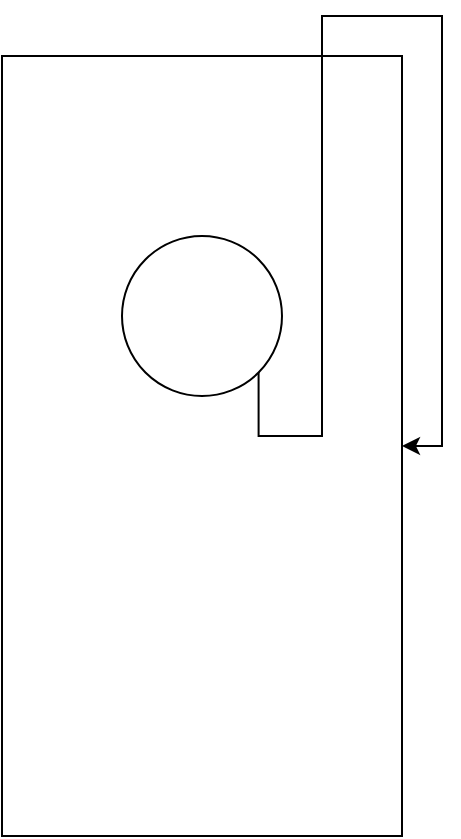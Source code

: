 <mxfile version="13.4.6" type="github">
  <diagram id="fN95R_qxdPgZGuLcbn3K" name="Page-1">
    <mxGraphModel dx="2062" dy="1073" grid="1" gridSize="10" guides="1" tooltips="1" connect="1" arrows="1" fold="1" page="1" pageScale="1" pageWidth="827" pageHeight="1169" math="0" shadow="0">
      <root>
        <mxCell id="0" />
        <mxCell id="1" parent="0" />
        <mxCell id="bfHOxQSPSQWyWsEYBZh5-1" value="" style="rounded=0;whiteSpace=wrap;html=1;" vertex="1" parent="1">
          <mxGeometry x="340" y="270" width="200" height="390" as="geometry" />
        </mxCell>
        <mxCell id="bfHOxQSPSQWyWsEYBZh5-3" style="edgeStyle=orthogonalEdgeStyle;rounded=0;orthogonalLoop=1;jettySize=auto;html=1;exitX=1;exitY=0;exitDx=0;exitDy=0;entryX=1;entryY=0.5;entryDx=0;entryDy=0;" edge="1" parent="1" source="bfHOxQSPSQWyWsEYBZh5-2" target="bfHOxQSPSQWyWsEYBZh5-1">
          <mxGeometry relative="1" as="geometry" />
        </mxCell>
        <mxCell id="bfHOxQSPSQWyWsEYBZh5-2" value="" style="ellipse;whiteSpace=wrap;html=1;aspect=fixed;" vertex="1" parent="1">
          <mxGeometry x="400" y="360" width="80" height="80" as="geometry" />
        </mxCell>
      </root>
    </mxGraphModel>
  </diagram>
</mxfile>
